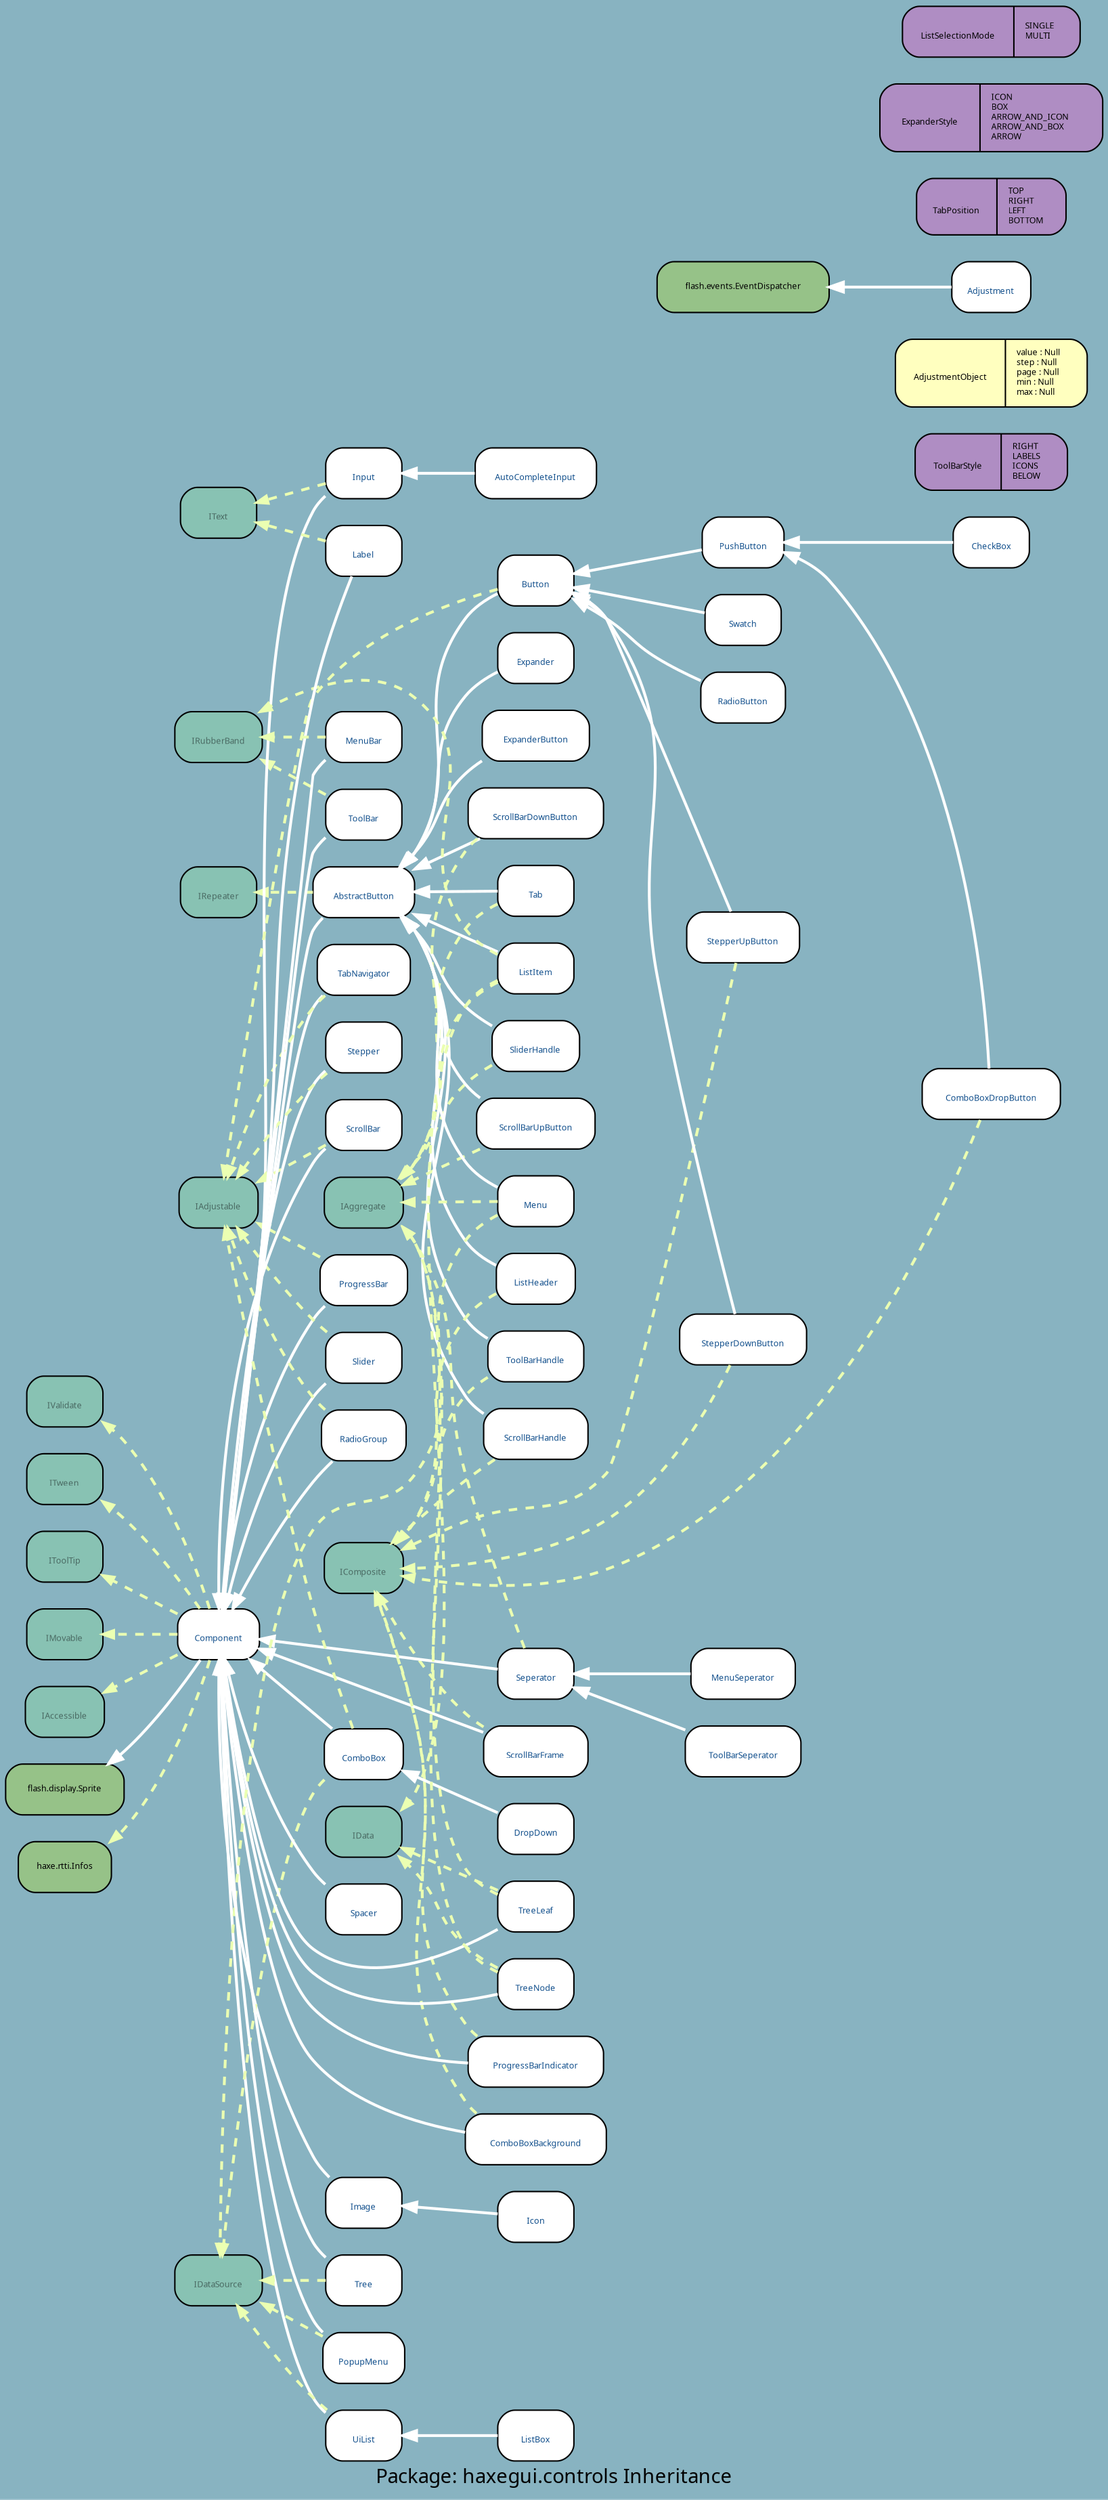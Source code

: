 digraph uml {
	graph [label="Package: haxegui.controls Inheritance", ratio=compress, rankdir=RL, smoothing=avg_dist, overlap=compress, packMode="graph", labelloc=c, fontname="DejaVu Sans Condenesed", fontsize=14, bgcolor="#88B3C1", fontcolor=black];
	node [label="\N", style="rounded,filled", fillcolor="#96c288", fontcolor="#104E8B", fontname="FFF Harmony", fontsize=6, shape=record, color=black];
	edge [fontname=Sans, fontsize=8, minlen="1.2", color=black, fontcolor=black];
	graph [lp="393,12",
		bb="0,0,786,1737"];
	"haxegui.controls.IValidate" [label="{\nIValidate}", fillcolor="#88c2b3", fontcolor="#496962", URL="../types/haxegui/controls/IValidate.html", tooltip="\nIValidate", portPos=w, pos="42,765", rects="15,747,69,783", width="0.75", height="0.50"];
	"haxegui.controls.ITween" [label="{\nITween}", fillcolor="#88c2b3", fontcolor="#496962", URL="../types/haxegui/controls/ITween.html", tooltip="\nITween", portPos=w, pos="42,711", rects="15,693,69,729", width="0.75", height="0.50"];
	"haxegui.controls.IToolTip" [label="{\nIToolTip}", fillcolor="#88c2b3", fontcolor="#496962", URL="../types/haxegui/controls/IToolTip.html", tooltip="\nIToolTip", portPos=w, pos="42,657", rects="15,639,69,675", width="0.75", height="0.50"];
	"haxegui.controls.IMovable" [label="{\nIMovable}", fillcolor="#88c2b3", fontcolor="#496962", URL="../types/haxegui/controls/IMovable.html", tooltip="\nIMovable", portPos=w, pos="42,603", rects="15,585,69,621", width="0.75", height="0.50"];
	"haxegui.controls.IAccessible" [label="{\nIAccessible}", fillcolor="#88c2b3", fontcolor="#496962", URL="../types/haxegui/controls/IAccessible.html", tooltip="\nIAccessible", portPos=w, pos="42,549", rects="14,531,70,567", width="0.78", height="0.50"];
	"haxegui.controls.Component" [label="{\nComponent}", fillcolor=white, URL="../types/haxegui/controls/Component.html", tooltip="\nComponent", portPos=w, pos="152,603", rects="123,585,181,621", width="0.81", height="0.50"];
	"flash.display.Sprite" [fontcolor=black, pos="42,495", rects="0,477,84,513", width="1.17", height="0.50"];
	"haxe.rtti.Infos" [fontcolor=black, pos="42,441", rects="9,423,75,459", width="0.92", height="0.50"];
	"haxegui.controls.IComposite" [label="{\nIComposite}", fillcolor="#88c2b3", fontcolor="#496962", URL="../types/haxegui/controls/IComposite.html", tooltip="\nIComposite", portPos=w, pos="257,649", rects="229,631,285,667", width="0.78", height="0.50"];
	"haxegui.controls.ProgressBarIndicator" [label="{\nProgressBarIndicator}", fillcolor=white, URL="../types/haxegui/controls/ProgressBarIndicator.html", tooltip="\nProgressBarIndicator", portPos=w, pos="381,304", rects="333,286,429,322", width="1.33", height="0.50"];
	"haxegui.controls.IAdjustable" [label="{\nIAdjustable}", fillcolor="#88c2b3", fontcolor="#496962", URL="../types/haxegui/controls/IAdjustable.html", tooltip="\nIAdjustable", portPos=w, pos="152,903", rects="124,885,180,921", width="0.78", height="0.50"];
	"haxegui.controls.ProgressBar" [label="{\nProgressBar}", fillcolor=white, URL="../types/haxegui/controls/ProgressBar.html", tooltip="\nProgressBar", portPos=w, pos="257,849", rects="226,831,289,867", width="0.86", height="0.50"];
	"haxegui.controls.IRepeater" [label="{\nIRepeater}", fillcolor="#88c2b3", fontcolor="#496962", URL="../types/haxegui/controls/IRepeater.html", tooltip="\nIRepeater", portPos=w, pos="152,1119", rects="125,1101,179,1137", width="0.75", height="0.50"];
	"haxegui.controls.AbstractButton" [label="{\nAbstractButton}", fillcolor=white, URL="../types/haxegui/controls/AbstractButton.html", tooltip="\nAbstractButton", portPos=w, pos="257,1119", rects="221,1101,294,1137", width="1.00", height="0.50"];
	"haxegui.controls.IAggregate" [label="{\nIAggregate}", fillcolor="#88c2b3", fontcolor="#496962", URL="../types/haxegui/controls/IAggregate.html", tooltip="\nIAggregate", portPos=w, pos="257,903", rects="229,885,286,921", width="0.78", height="0.50"];
	"haxegui.controls.SliderHandle" [label="{\nSliderHandle}", fillcolor=white, URL="../types/haxegui/controls/SliderHandle.html", tooltip="\nSliderHandle", portPos=w, pos="381,1012", rects="350,994,412,1030", width="0.86", height="0.50"];
	"haxegui.controls.Slider" [label="{\nSlider}", fillcolor=white, URL="../types/haxegui/controls/Slider.html", tooltip="\nSlider", portPos=w, pos="257,795", rects="230,777,284,813", width="0.75", height="0.50"];
	"haxegui.controls.IText" [label="{\nIText}", fillcolor="#88c2b3", fontcolor="#496962", URL="../types/haxegui/controls/IText.html", tooltip="\nIText", portPos=w, pos="152,1384", rects="125,1366,179,1402", width="0.75", height="0.50"];
	"haxegui.controls.IDataSource" [label="{\nIDataSource}", fillcolor="#88c2b3", fontcolor="#496962", URL="../types/haxegui/controls/IDataSource.html", tooltip="\nIDataSource", portPos=w, pos="152,151", rects="121,133,183,169", width="0.86", height="0.50"];
	"haxegui.controls.IRubberBand" [label="{\nIRubberBand}", fillcolor="#88c2b3", fontcolor="#496962", URL="../types/haxegui/controls/IRubberBand.html", tooltip="\nIRubberBand", portPos=w, pos="152,1227", rects="121,1209,184,1245", width="0.86", height="0.50"];
	"haxegui.controls.ToolBarStyle" [label="{\nToolBarStyle|RIGHT\lLABELS\lICONS\lBELOW\l}", fillcolor="#af8dc3", fontcolor=black, pos="707,1419", rects="653,1399,716,1439 716,1399,762,1439", width="1.50", height="0.56"];
	"haxegui.controls.ToolBarHandle" [label="{\nToolBarHandle}", fillcolor=white, URL="../types/haxegui/controls/ToolBarHandle.html", tooltip="\nToolBarHandle", portPos=w, pos="381,796", rects="347,778,416,814", width="0.94", height="0.50"];
	"haxegui.controls.ToolBar" [label="{\nToolBar}", fillcolor=white, URL="../types/haxegui/controls/ToolBar.html", tooltip="\nToolBar", portPos=w, pos="257,1173", rects="230,1155,284,1191", width="0.75", height="0.50"];
	"haxegui.controls.Input" [label="{\nInput}", fillcolor=white, URL="../types/haxegui/controls/Input.html", tooltip="\nInput", portPos=w, pos="257,1411", rects="230,1393,284,1429", width="0.75", height="0.50"];
	"haxegui.controls.AutoCompleteInput" [label="{\nAutoCompleteInput}", fillcolor=white, URL="../types/haxegui/controls/AutoCompleteInput.html", tooltip="\nAutoCompleteInput", portPos=w, pos="381,1411", rects="338,1393,424,1429", width="1.19", height="0.50"];
	"haxegui.controls.RadioGroup" [label="{\nRadioGroup}", fillcolor=white, URL="../types/haxegui/controls/RadioGroup.html", tooltip="\nRadioGroup", portPos=w, pos="257,741", rects="227,723,287,759", width="0.83", height="0.50"];
	"haxegui.controls.Button" [label="{\nButton}", fillcolor=white, URL="../types/haxegui/controls/Button.html", tooltip="\nButton", portPos=w, pos="381,1336", rects="354,1318,408,1354", width="0.75", height="0.50"];
	"haxegui.controls.RadioButton" [label="{\nRadioButton}", fillcolor=white, URL="../types/haxegui/controls/RadioButton.html", tooltip="\nRadioButton", portPos=w, pos="530,1255", rects="500,1237,561,1273", width="0.83", height="0.50"];
	"haxegui.controls.AdjustmentObject" [label="{\nAdjustmentObject|value : Null\lstep : Null\lpage : Null\lmin : Null\lmax : Null\l}", fillcolor="#ffffbf", fontcolor=black, pos="707,1481", rects="639,1457,721,1505 721,1457,775,1505", width="1.89", height="0.67"];
	"haxegui.controls.Adjustment" [label="{\nAdjustment}", fillcolor=white, URL="../types/haxegui/controls/Adjustment.html", tooltip="\nAdjustment", portPos=w, pos="707,1541", rects="679,1523,736,1559", width="0.78", height="0.50"];
	"flash.events.EventDispatcher" [fontcolor=black, pos="530,1541", rects="469,1523,592,1559", width="1.69", height="0.50"];
	"haxegui.controls.ScrollBarUpButton" [label="{\nScrollBarUpButton}", fillcolor=white, URL="../types/haxegui/controls/ScrollBarUpButton.html", tooltip="\nScrollBarUpButton", portPos=w, pos="381,958", rects="339,940,424,976", width="1.17", height="0.50"];
	"haxegui.controls.ScrollBarDownButton" [label="{\nScrollBarDownButton}", fillcolor=white, URL="../types/haxegui/controls/ScrollBarDownButton.html", tooltip="\nScrollBarDownButton", portPos=w, pos="381,1174", rects="333,1156,429,1192", width="1.33", height="0.50"];
	"haxegui.controls.ScrollBarHandle" [label="{\nScrollBarHandle}", fillcolor=white, URL="../types/haxegui/controls/ScrollBarHandle.html", tooltip="\nScrollBarHandle", portPos=w, pos="381,742", rects="344,724,419,760", width="1.03", height="0.50"];
	"haxegui.controls.ScrollBarFrame" [label="{\nScrollBarFrame}", fillcolor=white, URL="../types/haxegui/controls/ScrollBarFrame.html", tooltip="\nScrollBarFrame", portPos=w, pos="381,520", rects="344,502,419,538", width="1.03", height="0.50"];
	"haxegui.controls.ScrollBar" [label="{\nScrollBar}", fillcolor=white, URL="../types/haxegui/controls/ScrollBar.html", tooltip="\nScrollBar", portPos=w, pos="257,957", rects="230,939,284,975", width="0.75", height="0.50"];
	"haxegui.controls.Seperator" [label="{\nSeperator}", fillcolor=white, URL="../types/haxegui/controls/Seperator.html", tooltip="\nSeperator", portPos=w, pos="381,574", rects="354,556,408,592", width="0.75", height="0.50"];
	"haxegui.controls.ToolBarSeperator" [label="{\nToolBarSeperator}", fillcolor=white, URL="../types/haxegui/controls/ToolBarSeperator.html", tooltip="\nToolBarSeperator", portPos=w, pos="530,520", rects="489,502,572,538", width="1.14", height="0.50"];
	"haxegui.controls.MenuSeperator" [label="{\nMenuSeperator}", fillcolor=white, URL="../types/haxegui/controls/MenuSeperator.html", tooltip="\nMenuSeperator", portPos=w, pos="530,574", rects="493,556,567,592", width="1.03", height="0.50"];
	"haxegui.controls.Tab" [label="{\nTab}", fillcolor=white, URL="../types/haxegui/controls/Tab.html", tooltip="\nTab", portPos=w, pos="381,1120", rects="354,1102,408,1138", width="0.75", height="0.50"];
	"haxegui.controls.TabPosition" [label="{\nTabPosition|TOP\lRIGHT\lLEFT\lBOTTOM\l}", fillcolor="#af8dc3", fontcolor=black, pos="707,1597", rects="654,1577,712,1617 712,1577,760,1617", width="1.47", height="0.56"];
	"haxegui.controls.TabNavigator" [label="{\nTabNavigator}", fillcolor=white, URL="../types/haxegui/controls/TabNavigator.html", tooltip="\nTabNavigator", portPos=w, pos="257,1065", rects="224,1047,290,1083", width="0.92", height="0.50"];
	"haxegui.controls.ExpanderStyle" [label="{\nExpanderStyle|ICON\lBOX\lARROW_AND_ICON\lARROW_AND_BOX\lARROW\l}", fillcolor="#af8dc3", fontcolor=black, pos="707,1659", rects="628,1635,699,1683 699,1635,786,1683", width="2.19", height="0.67"];
	"haxegui.controls.ExpanderButton" [label="{\nExpanderButton}", fillcolor=white, URL="../types/haxegui/controls/ExpanderButton.html", tooltip="\nExpanderButton", portPos=w, pos="381,1228", rects="343,1210,420,1246", width="1.06", height="0.50"];
	"haxegui.controls.Expander" [label="{\nExpander}", fillcolor=white, URL="../types/haxegui/controls/Expander.html", tooltip="\nExpander", portPos=w, pos="381,1282", rects="354,1264,408,1300", width="0.75", height="0.50"];
	"haxegui.controls.ListSelectionMode" [label="{\nListSelectionMode|SINGLE\lMULTI\l}", fillcolor="#af8dc3", fontcolor=black, pos="707,1719", rects="644,1701,726,1737 726,1701,770,1737", width="1.75", height="0.50"];
	"haxegui.controls.ListHeader" [label="{\nListHeader}", fillcolor=white, URL="../types/haxegui/controls/ListHeader.html", tooltip="\nListHeader", portPos=w, pos="381,850", rects="353,832,409,868", width="0.78", height="0.50"];
	"haxegui.controls.IData" [label="{\nIData}", fillcolor="#88c2b3", fontcolor="#496962", URL="../types/haxegui/controls/IData.html", tooltip="\nIData", portPos=w, pos="257,465", rects="230,447,284,483", width="0.75", height="0.50"];
	"haxegui.controls.ListItem" [label="{\nListItem}", fillcolor=white, URL="../types/haxegui/controls/ListItem.html", tooltip="\nListItem", portPos=w, pos="381,1066", rects="354,1048,408,1084", width="0.75", height="0.50"];
	"haxegui.controls.UiList" [label="{\nUiList}", fillcolor=white, URL="../types/haxegui/controls/UiList.html", tooltip="\nUiList", portPos=w, pos="257,43", rects="230,25,284,61", width="0.75", height="0.50"];
	"haxegui.controls.ListBox" [label="{\nListBox}", fillcolor=white, URL="../types/haxegui/controls/ListBox.html", tooltip="\nListBox", portPos=w, pos="381,43", rects="354,25,408,61", width="0.75", height="0.50"];
	"haxegui.controls.Image" [label="{\nImage}", fillcolor=white, URL="../types/haxegui/controls/Image.html", tooltip="\nImage", portPos=w, pos="257,205", rects="230,187,284,223", width="0.75", height="0.50"];
	"haxegui.controls.Icon" [label="{\nIcon}", fillcolor=white, URL="../types/haxegui/controls/Icon.html", tooltip="\nIcon", portPos=w, pos="381,196", rects="354,178,408,214", width="0.75", height="0.50"];
	"haxegui.controls.Label" [label="{\nLabel}", fillcolor=white, URL="../types/haxegui/controls/Label.html", tooltip="\nLabel", portPos=w, pos="257,1357", rects="230,1339,284,1375", width="0.75", height="0.50"];
	"haxegui.controls.PushButton" [label="{\nPushButton}", fillcolor=white, URL="../types/haxegui/controls/PushButton.html", tooltip="\nPushButton", portPos=w, pos="530,1363", rects="501,1345,560,1381", width="0.81", height="0.50"];
	"haxegui.controls.ComboBoxDropButton" [label="{\nComboBoxDropButton}", fillcolor=white, URL="../types/haxegui/controls/ComboBoxDropButton.html", tooltip="\nComboBoxDropButton", portPos=w, pos="707,951", rects="658,933,757,969", width="1.36", height="0.50"];
	"haxegui.controls.ComboBoxBackground" [label="{\nComboBoxBackground}", fillcolor=white, URL="../types/haxegui/controls/ComboBoxBackground.html", tooltip="\nComboBoxBackground", portPos=w, pos="381,250", rects="331,232,432,268", width="1.39", height="0.50"];
	"haxegui.controls.ComboBox" [label="{\nComboBox}", fillcolor=white, URL="../types/haxegui/controls/ComboBox.html", tooltip="\nComboBox", portPos=w, pos="257,519", rects="229,501,285,537", width="0.78", height="0.50"];
	"haxegui.controls.DropDown" [label="{\nDropDown}", fillcolor=white, URL="../types/haxegui/controls/DropDown.html", tooltip="\nDropDown", portPos=w, pos="381,466", rects="354,448,408,484", width="0.75", height="0.50"];
	"haxegui.controls.StepperUpButton" [label="{\nStepperUpButton}", fillcolor=white, URL="../types/haxegui/controls/StepperUpButton.html", tooltip="\nStepperUpButton", portPos=w, pos="530,1088", rects="490,1070,571,1106", width="1.11", height="0.50"];
	"haxegui.controls.StepperDownButton" [label="{\nStepperDownButton}", fillcolor=white, URL="../types/haxegui/controls/StepperDownButton.html", tooltip="\nStepperDownButton", portPos=w, pos="530,807", rects="485,789,576,825", width="1.25", height="0.50"];
	"haxegui.controls.Stepper" [label="{\nStepper}", fillcolor=white, URL="../types/haxegui/controls/Stepper.html", tooltip="\nStepper", portPos=w, pos="257,1011", rects="230,993,284,1029", width="0.75", height="0.50"];
	"haxegui.controls.Swatch" [label="{\nSwatch}", fillcolor=white, URL="../types/haxegui/controls/Swatch.html", tooltip="\nSwatch", portPos=w, pos="530,1309", rects="503,1291,557,1327", width="0.75", height="0.50"];
	"haxegui.controls.TreeLeaf" [label="{\nTreeLeaf}", fillcolor=white, URL="../types/haxegui/controls/TreeLeaf.html", tooltip="\nTreeLeaf", portPos=w, pos="381,412", rects="354,394,408,430", width="0.75", height="0.50"];
	"haxegui.controls.TreeNode" [label="{\nTreeNode}", fillcolor=white, URL="../types/haxegui/controls/TreeNode.html", tooltip="\nTreeNode", portPos=w, pos="381,358", rects="354,340,408,376", width="0.75", height="0.50"];
	"haxegui.controls.Tree" [label="{\nTree}", fillcolor=white, URL="../types/haxegui/controls/Tree.html", tooltip="\nTree", portPos=w, pos="257,151", rects="230,133,284,169", width="0.75", height="0.50"];
	"haxegui.controls.Spacer" [label="{\nSpacer}", fillcolor=white, URL="../types/haxegui/controls/Spacer.html", tooltip="\nSpacer", portPos=w, pos="257,411", rects="230,393,284,429", width="0.75", height="0.50"];
	"haxegui.controls.Menu" [label="{\nMenu}", fillcolor=white, URL="../types/haxegui/controls/Menu.html", tooltip="\nMenu", portPos=w, pos="381,904", rects="354,886,408,922", width="0.75", height="0.50"];
	"haxegui.controls.MenuBar" [label="{\nMenuBar}", fillcolor=white, URL="../types/haxegui/controls/MenuBar.html", tooltip="\nMenuBar", portPos=w, pos="257,1227", rects="230,1209,284,1245", width="0.75", height="0.50"];
	"haxegui.controls.CheckBox" [label="{\nCheckBox}", fillcolor=white, URL="../types/haxegui/controls/CheckBox.html", tooltip="\nCheckBox", portPos=w, pos="707,1363", rects="680,1345,734,1381", width="0.75", height="0.50"];
	"haxegui.controls.PopupMenu" [label="{\nPopupMenu}", fillcolor=white, URL="../types/haxegui/controls/PopupMenu.html", tooltip="\nPopupMenu", portPos=w, pos="257,97", rects="228,79,287,115", width="0.81", height="0.50"];
	"haxegui.controls.Component" -> "flash.display.Sprite" [color=white, style=bold, arrowhead=normal, arrowsize="1.0", pos="e,72,513 139,585 126,568 105,542 84,522 83,521 82,520 80,519"];
	"haxegui.controls.Component" -> "haxe.rtti.Infos" [color="#ebffb2", style="dashed, bold", arrowhead=normal, arrowsize="0.75", pos="e,74,459 146,585 136,557 115,504 84,468 83,467 81,465 80,464"];
	"haxegui.controls.Component" -> "haxegui.controls.IValidate" [color="#ebffb2", style="dashed, bold", arrowhead=normal, arrowsize="0.75", pos="e,69,751 146,621 137,649 115,703 84,738 82,741 79,744 75,746"];
	"haxegui.controls.Component" -> "haxegui.controls.ITween" [color="#ebffb2", style="dashed, bold", arrowhead=normal, arrowsize="0.75", pos="e,69,695 139,621 126,638 106,665 84,684 81,686 78,688 76,691"];
	"haxegui.controls.Component" -> "haxegui.controls.IToolTip" [color="#ebffb2", style="dashed, bold", arrowhead=normal, arrowsize="0.75", pos="e,69,643 123,617 108,624 91,632 76,640"];
	"haxegui.controls.Component" -> "haxegui.controls.IMovable" [color="#ebffb2", style="dashed, bold", arrowhead=normal, arrowsize="0.75", pos="e,69,603 123,603 109,603 92,603 77,603"];
	"haxegui.controls.Component" -> "haxegui.controls.IAccessible" [color="#ebffb2", style="dashed, bold", arrowhead=normal, arrowsize="0.75", pos="e,70,563 123,589 109,582 92,574 77,566"];
	"haxegui.controls.ProgressBarIndicator" -> "haxegui.controls.Component" [color=white, style=bold, arrowhead=normal, arrowsize="1.0", pos="e,154,585 333,304 297,306 249,315 220,344 187,377 164,514 155,575"];
	"haxegui.controls.ProgressBarIndicator" -> "haxegui.controls.IComposite" [color="#ebffb2", style="dashed, bold", arrowhead=normal, arrowsize="0.75", pos="e,265,631 339,322 335,325 332,328 330,331 273,410 318,453 294,546 287,574 276,604 268,624"];
	"haxegui.controls.ProgressBar" -> "haxegui.controls.Component" [color=white, style=bold, arrowhead=normal, arrowsize="1.0", pos="e,154,621 227,831 225,828 222,825 220,822 177,763 160,676 155,631"];
	"haxegui.controls.ProgressBar" -> "haxegui.controls.IAdjustable" [color="#ebffb2", style="dashed, bold", arrowhead=normal, arrowsize="0.75", pos="e,180,889 226,865 213,872 199,879 187,885"];
	"haxegui.controls.AbstractButton" -> "haxegui.controls.Component" [color=white, style=bold, arrowhead=normal, arrowsize="1.0", pos="e,154,621 227,1101 224,1098 222,1095 220,1092 207,1072 167,733 155,631"];
	"haxegui.controls.AbstractButton" -> "haxegui.controls.IRepeater" [color="#ebffb2", style="dashed, bold", arrowhead=normal, arrowsize="0.75", pos="e,179,1119 221,1119 210,1119 198,1119 187,1119"];
	"haxegui.controls.SliderHandle" -> "haxegui.controls.AbstractButton" [color=white, style=bold, arrowhead=normal, arrowsize="1.0", pos="e,283,1101 350,1025 343,1029 336,1033 330,1039 308,1058 313,1071 294,1092 293,1093 292,1094 291,1095"];
	"haxegui.controls.SliderHandle" -> "haxegui.controls.IAggregate" [color="#ebffb2", style="dashed, bold", arrowhead=normal, arrowsize="0.75", pos="e,284,921 350,999 343,995 336,990 330,985 308,965 314,951 294,930 293,929 291,927 290,926"];
	"haxegui.controls.Slider" -> "haxegui.controls.Component" [color=white, style=bold, arrowhead=normal, arrowsize="1.0", pos="e,156,621 230,778 226,775 223,772 220,768 187,726 168,666 159,631"];
	"haxegui.controls.Slider" -> "haxegui.controls.IAdjustable" [color="#ebffb2", style="dashed, bold", arrowhead=normal, arrowsize="0.75", pos="e,165,885 231,813 227,816 223,819 220,822 201,840 183,862 170,879"];
	"haxegui.controls.ToolBarHandle" -> "haxegui.controls.AbstractButton" [color=white, style=bold, arrowhead=normal, arrowsize="1.0", pos="e,287,1101 347,808 340,812 334,817 330,823 261,921 355,988 294,1092 294,1092 293,1093 293,1093"];
	"haxegui.controls.ToolBarHandle" -> "haxegui.controls.IComposite" [color="#ebffb2", style="dashed, bold", arrowhead=normal, arrowsize="0.75", pos="e,281,667 347,783 341,779 335,775 330,769 301,738 318,716 294,681 292,678 289,675 287,672"];
	"haxegui.controls.ToolBar" -> "haxegui.controls.Component" [color=white, style=bold, arrowhead=normal, arrowsize="1.0", pos="e,154,621 230,1157 226,1154 222,1150 220,1146 216,1140 168,742 155,631"];
	"haxegui.controls.ToolBar" -> "haxegui.controls.IRubberBand" [color="#ebffb2", style="dashed, bold", arrowhead=normal, arrowsize="0.75", pos="e,184,1211 230,1187 218,1193 204,1200 191,1207"];
	"haxegui.controls.Input" -> "haxegui.controls.Component" [color=white, style=bold, arrowhead=normal, arrowsize="1.0", pos="e,154,621 230,1396 226,1392 222,1388 220,1384 165,1284 194,988 184,876 176,787 162,681 155,631"];
	"haxegui.controls.Input" -> "haxegui.controls.IText" [color="#ebffb2", style="dashed, bold", arrowhead=normal, arrowsize="0.75", pos="e,179,1391 230,1404 216,1401 201,1396 186,1393"];
	"haxegui.controls.AutoCompleteInput" -> "haxegui.controls.Input" [color=white, style=bold, arrowhead=normal, arrowsize="1.0", pos="e,284,1411 338,1411 324,1411 308,1411 294,1411"];
	"haxegui.controls.RadioGroup" -> "haxegui.controls.Component" [color=white, style=bold, arrowhead=normal, arrowsize="1.0", pos="e,161,621 234,723 229,719 224,714 220,709 198,684 179,652 166,630"];
	"haxegui.controls.RadioGroup" -> "haxegui.controls.IAdjustable" [color="#ebffb2", style="dashed, bold", arrowhead=normal, arrowsize="0.75", pos="e,158,885 229,759 226,762 223,765 220,768 192,802 172,849 161,878"];
	"haxegui.controls.Button" -> "haxegui.controls.AbstractButton" [color=white, style=bold, arrowhead=normal, arrowsize="1.0", pos="e,286,1137 354,1327 345,1323 336,1317 330,1309 285,1249 334,1208 294,1146 294,1146 293,1145 293,1145"];
	"haxegui.controls.Button" -> "haxegui.controls.IAdjustable" [color="#ebffb2", style="dashed, bold", arrowhead=normal, arrowsize="0.75", pos="e,155,921 354,1330 317,1321 253,1298 220,1254 210,1240 170,1007 156,929"];
	"haxegui.controls.RadioButton" -> "haxegui.controls.Button" [color=white, style=bold, arrowhead=normal, arrowsize="1.0", pos="e,408,1322 500,1266 489,1270 478,1276 468,1282 450,1292 448,1298 432,1309 427,1312 422,1315 417,1317"];
	"haxegui.controls.Adjustment" -> "flash.events.EventDispatcher" [color=white, style=bold, arrowhead=normal, arrowsize="1.0", pos="e,592,1541 679,1541 659,1541 630,1541 602,1541"];
	"haxegui.controls.ScrollBarUpButton" -> "haxegui.controls.AbstractButton" [color=white, style=bold, arrowhead=normal, arrowsize="1.0", pos="e,285,1101 339,976 336,979 333,982 330,985 297,1023 323,1051 294,1092 293,1093 293,1093 292,1094"];
	"haxegui.controls.ScrollBarUpButton" -> "haxegui.controls.IAggregate" [color="#ebffb2", style="dashed, bold", arrowhead=normal, arrowsize="0.75", pos="e,286,916 340,940 325,933 308,926 293,919"];
	"haxegui.controls.ScrollBarDownButton" -> "haxegui.controls.AbstractButton" [color=white, style=bold, arrowhead=normal, arrowsize="1.0", pos="e,294,1136 340,1156 328,1150 316,1145 304,1140"];
	"haxegui.controls.ScrollBarDownButton" -> "haxegui.controls.IAggregate" [color="#ebffb2", style="dashed, bold", arrowhead=normal, arrowsize="0.75", pos="e,286,920 338,1156 335,1153 332,1150 330,1147 272,1067 345,1013 294,930 293,928 292,927 291,926"];
	"haxegui.controls.ScrollBarHandle" -> "haxegui.controls.AbstractButton" [color=white, style=bold, arrowhead=normal, arrowsize="1.0", pos="e,287,1101 344,756 338,759 334,764 330,769 248,888 366,967 294,1092 294,1092 293,1093 293,1093"];
	"haxegui.controls.ScrollBarHandle" -> "haxegui.controls.IComposite" [color="#ebffb2", style="dashed, bold", arrowhead=normal, arrowsize="0.75", pos="e,278,667 350,724 343,719 336,715 330,710 320,704 300,686 284,672"];
	"haxegui.controls.ScrollBarFrame" -> "haxegui.controls.Component" [color=white, style=bold, arrowhead=normal, arrowsize="1.0", pos="e,181,592 344,533 302,549 234,573 191,589"];
	"haxegui.controls.ScrollBarFrame" -> "haxegui.controls.IComposite" [color="#ebffb2", style="dashed, bold", arrowhead=normal, arrowsize="0.75", pos="e,267,631 344,537 339,540 334,543 330,547 305,570 283,602 271,624"];
	"haxegui.controls.ScrollBar" -> "haxegui.controls.Component" [color=white, style=bold, arrowhead=normal, arrowsize="1.0", pos="e,154,621 230,941 226,938 223,934 220,930 188,880 164,701 155,631"];
	"haxegui.controls.ScrollBar" -> "haxegui.controls.IAdjustable" [color="#ebffb2", style="dashed, bold", arrowhead=normal, arrowsize="0.75", pos="e,180,917 230,943 217,936 201,928 187,920"];
	"haxegui.controls.Seperator" -> "haxegui.controls.Component" [color=white, style=bold, arrowhead=normal, arrowsize="1.0", pos="e,181,599 354,577 313,583 238,592 191,598"];
	"haxegui.controls.Seperator" -> "haxegui.controls.IAggregate" [color="#ebffb2", style="dashed, bold", arrowhead=normal, arrowsize="0.75", pos="e,286,885 374,592 363,619 343,671 330,715 309,786 334,815 294,876 293,877 292,878 291,879"];
	"haxegui.controls.ToolBarSeperator" -> "haxegui.controls.Seperator" [color=white, style=bold, arrowhead=normal, arrowsize="1.0", pos="e,408,564 489,535 466,543 439,553 418,561"];
	"haxegui.controls.MenuSeperator" -> "haxegui.controls.Seperator" [color=white, style=bold, arrowhead=normal, arrowsize="1.0", pos="e,408,574 493,574 470,574 441,574 418,574"];
	"haxegui.controls.Tab" -> "haxegui.controls.AbstractButton" [color=white, style=bold, arrowhead=normal, arrowsize="1.0", pos="e,294,1119 354,1120 339,1120 321,1119 304,1119"];
	"haxegui.controls.Tab" -> "haxegui.controls.IAggregate" [color="#ebffb2", style="dashed, bold", arrowhead=normal, arrowsize="0.75", pos="e,286,921 354,1111 345,1107 336,1101 330,1093 285,1033 334,992 294,930 293,929 292,928 291,927"];
	"haxegui.controls.TabNavigator" -> "haxegui.controls.Component" [color=white, style=bold, arrowhead=normal, arrowsize="1.0", pos="e,154,621 227,1047 224,1044 222,1041 220,1038 198,1002 166,722 155,631"];
	"haxegui.controls.TabNavigator" -> "haxegui.controls.IAdjustable" [color="#ebffb2", style="dashed, bold", arrowhead=normal, arrowsize="0.75", pos="e,158,921 229,1047 226,1044 223,1041 220,1038 192,1004 172,957 161,928"];
	"haxegui.controls.ExpanderButton" -> "haxegui.controls.AbstractButton" [color=white, style=bold, arrowhead=normal, arrowsize="1.0", pos="e,284,1137 343,1211 338,1208 334,1205 330,1201 308,1181 314,1167 294,1146 293,1145 293,1145 292,1144"];
	"haxegui.controls.Expander" -> "haxegui.controls.AbstractButton" [color=white, style=bold, arrowhead=normal, arrowsize="1.0", pos="e,286,1137 354,1272 345,1268 336,1262 330,1255 297,1216 324,1187 294,1146 294,1146 293,1145 293,1145"];
	"haxegui.controls.ListHeader" -> "haxegui.controls.AbstractButton" [color=white, style=bold, arrowhead=normal, arrowsize="1.0", pos="e,287,1101 353,859 344,863 336,869 330,877 273,955 344,1009 294,1092 294,1092 293,1093 293,1093"];
	"haxegui.controls.ListHeader" -> "haxegui.controls.IComposite" [color="#ebffb2", style="dashed, bold", arrowhead=normal, arrowsize="0.75", pos="e,282,667 353,841 344,837 336,831 330,823 289,772 328,737 294,681 292,678 290,675 288,673"];
	"haxegui.controls.ListItem" -> "haxegui.controls.AbstractButton" [color=white, style=bold, arrowhead=normal, arrowsize="1.0", pos="e,294,1103 354,1078 339,1084 321,1092 303,1099"];
	"haxegui.controls.ListItem" -> "haxegui.controls.IAggregate" [color="#ebffb2", style="dashed, bold", arrowhead=normal, arrowsize="0.75", pos="e,286,921 354,1056 345,1052 336,1046 330,1039 297,1000 324,971 294,930 293,929 292,928 291,927"];
	"haxegui.controls.ListItem" -> "haxegui.controls.IRubberBand" [color="#ebffb2", style="dashed, bold", arrowhead=normal, arrowsize="0.75", pos="e,181,1245 354,1075 345,1079 336,1085 330,1093 285,1151 351,1208 294,1254 263,1278 220,1263 188,1248"];
	"haxegui.controls.ListItem" -> "haxegui.controls.IData" [color="#ebffb2", style="dashed, bold", arrowhead=normal, arrowsize="0.75", pos="e,284,481 354,1058 345,1054 335,1048 330,1039 263,936 352,599 294,492 293,490 292,488 290,486"];
	"haxegui.controls.UiList" -> "haxegui.controls.Component" [color=white, style=bold, arrowhead=normal, arrowsize="1.0", pos="e,152,585 230,59 226,62 222,66 220,70 169,157 156,477 152,575"];
	"haxegui.controls.UiList" -> "haxegui.controls.IDataSource" [color="#ebffb2", style="dashed, bold", arrowhead=normal, arrowsize="0.75", pos="e,165,133 231,61 227,64 223,67 220,70 201,88 183,110 170,127"];
	"haxegui.controls.ListBox" -> "haxegui.controls.UiList" [color=white, style=bold, arrowhead=normal, arrowsize="1.0", pos="e,284,43 354,43 336,43 313,43 294,43"];
	"haxegui.controls.Image" -> "haxegui.controls.Component" [color=white, style=bold, arrowhead=normal, arrowsize="1.0", pos="e,154,585 231,223 227,227 223,232 220,237 186,295 162,500 155,575"];
	"haxegui.controls.Icon" -> "haxegui.controls.Image" [color=white, style=bold, arrowhead=normal, arrowsize="1.0", pos="e,284,203 354,198 336,200 313,201 294,202"];
	"haxegui.controls.Label" -> "haxegui.controls.Component" [color=white, style=bold, arrowhead=normal, arrowsize="1.0", pos="e,154,621 249,1339 240,1318 226,1284 220,1254 183,1089 201,1043 184,876 175,787 162,681 155,631"];
	"haxegui.controls.Label" -> "haxegui.controls.IText" [color="#ebffb2", style="dashed, bold", arrowhead=normal, arrowsize="0.75", pos="e,179,1377 230,1364 216,1367 201,1372 186,1375"];
	"haxegui.controls.PushButton" -> "haxegui.controls.Button" [color=white, style=bold, arrowhead=normal, arrowsize="1.0", pos="e,408,1341 501,1358 477,1354 443,1348 418,1343"];
	"haxegui.controls.ComboBoxDropButton" -> "haxegui.controls.PushButton" [color=white, style=bold, arrowhead=normal, arrowsize="1.0", pos="e,560,1356 704,969 691,1038 642,1279 592,1336 586,1343 578,1347 569,1352"];
	"haxegui.controls.ComboBoxDropButton" -> "haxegui.controls.IComposite" [color="#ebffb2", style="dashed, bold", arrowhead=normal, arrowsize="0.75", pos="e,285,643 698,933 670,875 573,701 432,649 386,633 329,637 293,642"];
	"haxegui.controls.ComboBoxBackground" -> "haxegui.controls.Component" [color=white, style=bold, arrowhead=normal, arrowsize="1.0", pos="e,154,585 331,255 295,261 248,275 220,306 184,347 162,509 155,575"];
	"haxegui.controls.ComboBoxBackground" -> "haxegui.controls.IComposite" [color="#ebffb2", style="dashed, bold", arrowhead=normal, arrowsize="0.75", pos="e,265,631 338,268 335,271 332,274 330,277 261,376 322,429 294,546 287,574 276,604 268,624"];
	"haxegui.controls.ComboBox" -> "haxegui.controls.Component" [color=white, style=bold, arrowhead=normal, arrowsize="1.0", pos="e,175,585 234,537 219,549 200,565 183,579"];
	"haxegui.controls.ComboBox" -> "haxegui.controls.IAdjustable" [color="#ebffb2", style="dashed, bold", arrowhead=normal, arrowsize="0.75", pos="e,156,885 250,537 241,558 228,592 220,622 192,716 168,828 158,878"];
	"haxegui.controls.ComboBox" -> "haxegui.controls.IDataSource" [color="#ebffb2", style="dashed, bold", arrowhead=normal, arrowsize="0.75", pos="e,154,169 229,503 225,500 222,496 220,492 186,439 163,247 155,177"];
	"haxegui.controls.DropDown" -> "haxegui.controls.ComboBox" [color=white, style=bold, arrowhead=normal, arrowsize="1.0", pos="e,285,507 354,478 336,485 314,495 294,503"];
	"haxegui.controls.StepperUpButton" -> "haxegui.controls.Button" [color=white, style=bold, arrowhead=normal, arrowsize="1.0", pos="e,408,1325 522,1106 499,1159 432,1308 432,1309 427,1314 422,1317 417,1320"];
	"haxegui.controls.StepperUpButton" -> "haxegui.controls.IComposite" [color="#ebffb2", style="dashed, bold", arrowhead=normal, arrowsize="0.75", pos="e,285,663 526,1070 508,997 444,729 432,715 399,681 374,700 330,682 318,678 304,672 292,666"];
	"haxegui.controls.StepperDownButton" -> "haxegui.controls.Button" [color=white, style=bold, arrowhead=normal, arrowsize="1.0", pos="e,408,1327 525,825 513,867 485,971 468,1061 446,1170 496,1217 432,1309 428,1314 423,1319 417,1322"];
	"haxegui.controls.StepperDownButton" -> "haxegui.controls.IComposite" [color="#ebffb2", style="dashed, bold", arrowhead=normal, arrowsize="0.75", pos="e,285,648 521,789 507,761 475,708 432,682 389,656 330,650 293,648"];
	"haxegui.controls.Stepper" -> "haxegui.controls.Component" [color=white, style=bold, arrowhead=normal, arrowsize="1.0", pos="e,153,621 230,995 226,992 222,988 220,984 183,925 161,709 154,631"];
	"haxegui.controls.Stepper" -> "haxegui.controls.IAdjustable" [color="#ebffb2", style="dashed, bold", arrowhead=normal, arrowsize="0.75", pos="e,165,921 231,993 227,990 223,987 220,984 201,966 183,944 170,927"];
	"haxegui.controls.Swatch" -> "haxegui.controls.Button" [color=white, style=bold, arrowhead=normal, arrowsize="1.0", pos="e,408,1331 503,1314 479,1318 444,1324 418,1329"];
	"haxegui.controls.TreeLeaf" -> "haxegui.controls.Component" [color=white, style=bold, arrowhead=normal, arrowsize="1.0", pos="e,155,585 354,401 337,395 314,388 294,384 261,379 246,365 220,384 188,407 166,521 157,575"];
	"haxegui.controls.TreeLeaf" -> "haxegui.controls.IData" [color="#ebffb2", style="dashed, bold", arrowhead=normal, arrowsize="0.75", pos="e,284,453 354,424 335,431 311,442 291,450"];
	"haxegui.controls.TreeLeaf" -> "haxegui.controls.IAggregate" [color="#ebffb2", style="dashed, bold", arrowhead=normal, arrowsize="0.75", pos="e,286,885 354,420 345,425 336,431 330,439 276,521 341,792 294,876 293,877 292,878 291,880"];
	"haxegui.controls.TreeNode" -> "haxegui.controls.Component" [color=white, style=bold, arrowhead=normal, arrowsize="1.0", pos="e,155,585 354,352 319,345 257,340 220,371 188,397 165,519 156,575"];
	"haxegui.controls.TreeNode" -> "haxegui.controls.IData" [color="#ebffb2", style="dashed, bold", arrowhead=normal, arrowsize="0.75", pos="e,284,447 354,369 346,373 337,379 330,385 308,405 313,418 294,438 293,439 291,441 290,442"];
	"haxegui.controls.TreeNode" -> "haxegui.controls.IAggregate" [color="#ebffb2", style="dashed, bold", arrowhead=normal, arrowsize="0.75", pos="e,286,885 354,366 345,371 336,377 330,385 270,477 347,781 294,876 293,877 292,878 291,880"];
	"haxegui.controls.Tree" -> "haxegui.controls.Component" [color=white, style=bold, arrowhead=normal, arrowsize="1.0", pos="e,153,585 230,167 226,170 222,174 220,178 179,246 160,491 154,575"];
	"haxegui.controls.Tree" -> "haxegui.controls.IDataSource" [color="#ebffb2", style="dashed, bold", arrowhead=normal, arrowsize="0.75", pos="e,183,151 230,151 218,151 204,151 191,151"];
	"haxegui.controls.Spacer" -> "haxegui.controls.Component" [color=white, style=bold, arrowhead=normal, arrowsize="1.0", pos="e,156,585 230,428 226,431 223,434 220,438 187,481 168,540 159,575"];
	"haxegui.controls.Menu" -> "haxegui.controls.AbstractButton" [color=white, style=bold, arrowhead=normal, arrowsize="1.0", pos="e,286,1101 354,913 345,917 336,923 330,931 285,989 334,1030 294,1092 294,1092 293,1093 293,1093"];
	"haxegui.controls.Menu" -> "haxegui.controls.IAggregate" [color="#ebffb2", style="dashed, bold", arrowhead=normal, arrowsize="0.75", pos="e,286,903 354,904 336,903 313,903 294,903"];
	"haxegui.controls.Menu" -> "haxegui.controls.IDataSource" [color="#ebffb2", style="dashed, bold", arrowhead=normal, arrowsize="0.75", pos="e,152,169 354,895 345,891 336,885 330,877 285,818 339,773 294,714 271,685 241,707 220,676 162,594 153,271 152,177"];
	"haxegui.controls.MenuBar" -> "haxegui.controls.Component" [color=white, style=bold, arrowhead=normal, arrowsize="1.0", pos="e,154,621 230,1211 226,1208 222,1204 220,1200 183,1137 192,947 184,876 174,787 161,681 155,631"];
	"haxegui.controls.MenuBar" -> "haxegui.controls.IRubberBand" [color="#ebffb2", style="dashed, bold", arrowhead=normal, arrowsize="0.75", pos="e,184,1227 230,1227 218,1227 204,1227 192,1227"];
	"haxegui.controls.CheckBox" -> "haxegui.controls.PushButton" [color=white, style=bold, arrowhead=normal, arrowsize="1.0", pos="e,560,1363 680,1363 650,1363 604,1363 570,1363"];
	"haxegui.controls.PopupMenu" -> "haxegui.controls.Component" [color=white, style=bold, arrowhead=normal, arrowsize="1.0", pos="e,153,585 228,115 225,117 222,121 220,124 173,202 157,485 153,575"];
	"haxegui.controls.PopupMenu" -> "haxegui.controls.IDataSource" [color="#ebffb2", style="dashed, bold", arrowhead=normal, arrowsize="0.75", pos="e,183,135 228,112 216,118 202,125 190,132"];
}
